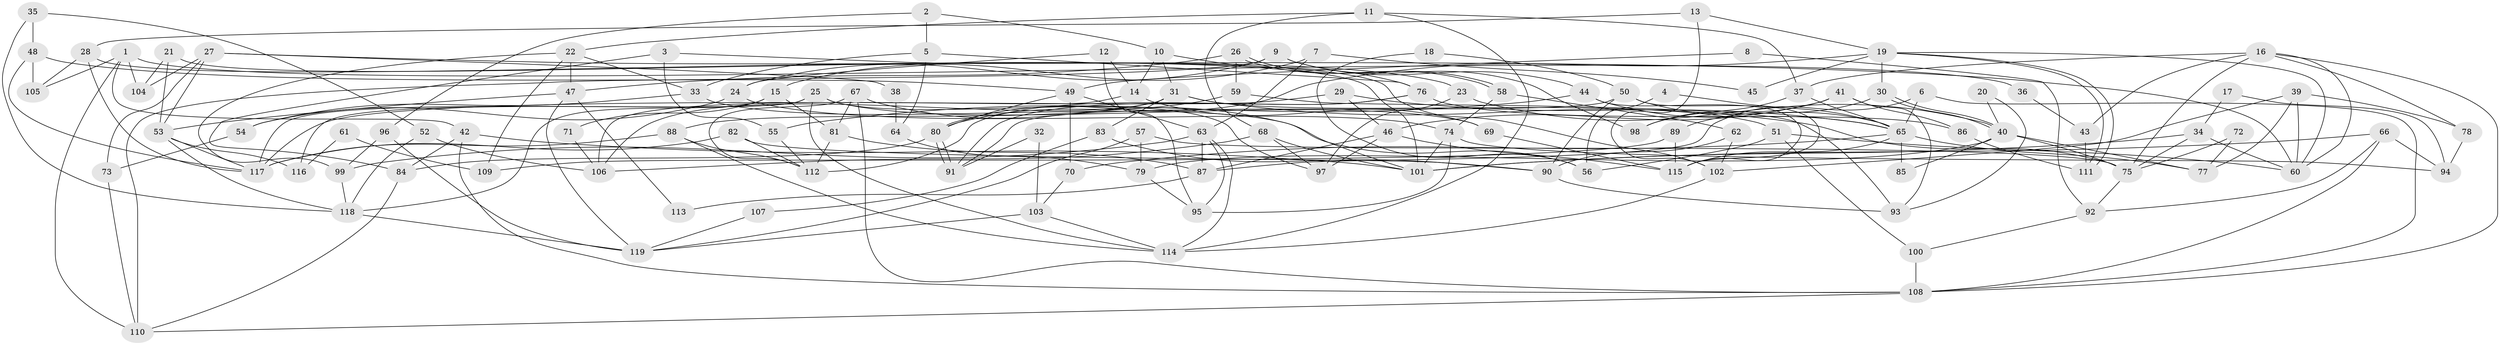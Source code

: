 // Generated by graph-tools (version 1.1) at 2025/11/02/27/25 16:11:18]
// undirected, 119 vertices, 238 edges
graph export_dot {
graph [start="1"]
  node [color=gray90,style=filled];
  1;
  2;
  3;
  4;
  5;
  6;
  7;
  8;
  9;
  10;
  11;
  12;
  13;
  14;
  15;
  16;
  17;
  18;
  19;
  20;
  21;
  22;
  23;
  24;
  25;
  26;
  27;
  28;
  29;
  30;
  31;
  32;
  33;
  34;
  35;
  36;
  37;
  38;
  39;
  40;
  41;
  42;
  43;
  44;
  45;
  46;
  47;
  48;
  49;
  50;
  51;
  52;
  53;
  54;
  55;
  56;
  57;
  58;
  59;
  60;
  61;
  62;
  63;
  64;
  65;
  66;
  67;
  68;
  69;
  70;
  71;
  72;
  73;
  74;
  75;
  76;
  77;
  78;
  79;
  80;
  81;
  82;
  83;
  84;
  85;
  86;
  87;
  88;
  89;
  90;
  91;
  92;
  93;
  94;
  95;
  96;
  97;
  98;
  99;
  100;
  101;
  102;
  103;
  104;
  105;
  106;
  107;
  108;
  109;
  110;
  111;
  112;
  113;
  114;
  115;
  116;
  117;
  118;
  119;
  1 -- 110;
  1 -- 42;
  1 -- 36;
  1 -- 104;
  1 -- 105;
  2 -- 96;
  2 -- 10;
  2 -- 5;
  3 -- 84;
  3 -- 23;
  3 -- 55;
  4 -- 56;
  4 -- 65;
  5 -- 76;
  5 -- 33;
  5 -- 64;
  6 -- 108;
  6 -- 65;
  6 -- 87;
  7 -- 63;
  7 -- 15;
  7 -- 45;
  8 -- 92;
  8 -- 49;
  9 -- 98;
  9 -- 44;
  9 -- 24;
  9 -- 110;
  10 -- 31;
  10 -- 14;
  10 -- 76;
  11 -- 37;
  11 -- 68;
  11 -- 22;
  11 -- 114;
  12 -- 24;
  12 -- 14;
  12 -- 95;
  13 -- 102;
  13 -- 28;
  13 -- 19;
  14 -- 106;
  14 -- 69;
  15 -- 81;
  15 -- 118;
  15 -- 71;
  16 -- 60;
  16 -- 108;
  16 -- 37;
  16 -- 43;
  16 -- 75;
  16 -- 78;
  17 -- 94;
  17 -- 34;
  18 -- 50;
  18 -- 56;
  19 -- 111;
  19 -- 111;
  19 -- 30;
  19 -- 45;
  19 -- 60;
  19 -- 80;
  20 -- 93;
  20 -- 40;
  21 -- 53;
  21 -- 102;
  21 -- 104;
  22 -- 99;
  22 -- 33;
  22 -- 47;
  22 -- 109;
  23 -- 97;
  23 -- 40;
  24 -- 74;
  24 -- 54;
  25 -- 114;
  25 -- 117;
  25 -- 69;
  25 -- 97;
  25 -- 116;
  26 -- 47;
  26 -- 58;
  26 -- 58;
  26 -- 59;
  27 -- 104;
  27 -- 73;
  27 -- 38;
  27 -- 53;
  27 -- 60;
  28 -- 101;
  28 -- 117;
  28 -- 105;
  29 -- 65;
  29 -- 117;
  29 -- 46;
  30 -- 40;
  30 -- 40;
  30 -- 89;
  31 -- 88;
  31 -- 75;
  31 -- 51;
  31 -- 83;
  31 -- 106;
  32 -- 91;
  32 -- 103;
  33 -- 54;
  33 -- 56;
  34 -- 60;
  34 -- 75;
  34 -- 101;
  35 -- 52;
  35 -- 48;
  35 -- 118;
  36 -- 43;
  37 -- 65;
  37 -- 98;
  38 -- 64;
  39 -- 60;
  39 -- 102;
  39 -- 77;
  39 -- 78;
  40 -- 75;
  40 -- 77;
  40 -- 79;
  40 -- 85;
  41 -- 93;
  41 -- 46;
  41 -- 86;
  41 -- 98;
  42 -- 101;
  42 -- 84;
  42 -- 108;
  43 -- 111;
  44 -- 65;
  44 -- 115;
  44 -- 55;
  46 -- 87;
  46 -- 97;
  46 -- 115;
  47 -- 119;
  47 -- 53;
  47 -- 113;
  48 -- 105;
  48 -- 117;
  48 -- 49;
  49 -- 80;
  49 -- 63;
  49 -- 70;
  50 -- 91;
  50 -- 65;
  50 -- 90;
  50 -- 115;
  51 -- 60;
  51 -- 56;
  51 -- 100;
  52 -- 118;
  52 -- 106;
  53 -- 116;
  53 -- 117;
  53 -- 118;
  54 -- 73;
  55 -- 112;
  57 -- 75;
  57 -- 119;
  57 -- 79;
  58 -- 74;
  58 -- 62;
  59 -- 80;
  59 -- 93;
  61 -- 109;
  61 -- 116;
  62 -- 90;
  62 -- 102;
  63 -- 95;
  63 -- 87;
  63 -- 99;
  63 -- 114;
  64 -- 79;
  65 -- 115;
  65 -- 77;
  65 -- 70;
  65 -- 85;
  66 -- 101;
  66 -- 108;
  66 -- 92;
  66 -- 94;
  67 -- 81;
  67 -- 101;
  67 -- 108;
  67 -- 112;
  68 -- 97;
  68 -- 101;
  68 -- 106;
  69 -- 115;
  70 -- 103;
  71 -- 106;
  72 -- 75;
  72 -- 77;
  73 -- 110;
  74 -- 94;
  74 -- 95;
  74 -- 101;
  75 -- 92;
  76 -- 112;
  76 -- 86;
  76 -- 91;
  78 -- 94;
  79 -- 95;
  80 -- 91;
  80 -- 91;
  80 -- 84;
  81 -- 112;
  81 -- 87;
  82 -- 112;
  82 -- 117;
  82 -- 90;
  83 -- 90;
  83 -- 107;
  84 -- 110;
  86 -- 111;
  87 -- 113;
  88 -- 114;
  88 -- 112;
  88 -- 117;
  89 -- 115;
  89 -- 109;
  90 -- 93;
  92 -- 100;
  96 -- 99;
  96 -- 119;
  99 -- 118;
  100 -- 108;
  102 -- 114;
  103 -- 114;
  103 -- 119;
  107 -- 119;
  108 -- 110;
  118 -- 119;
}
